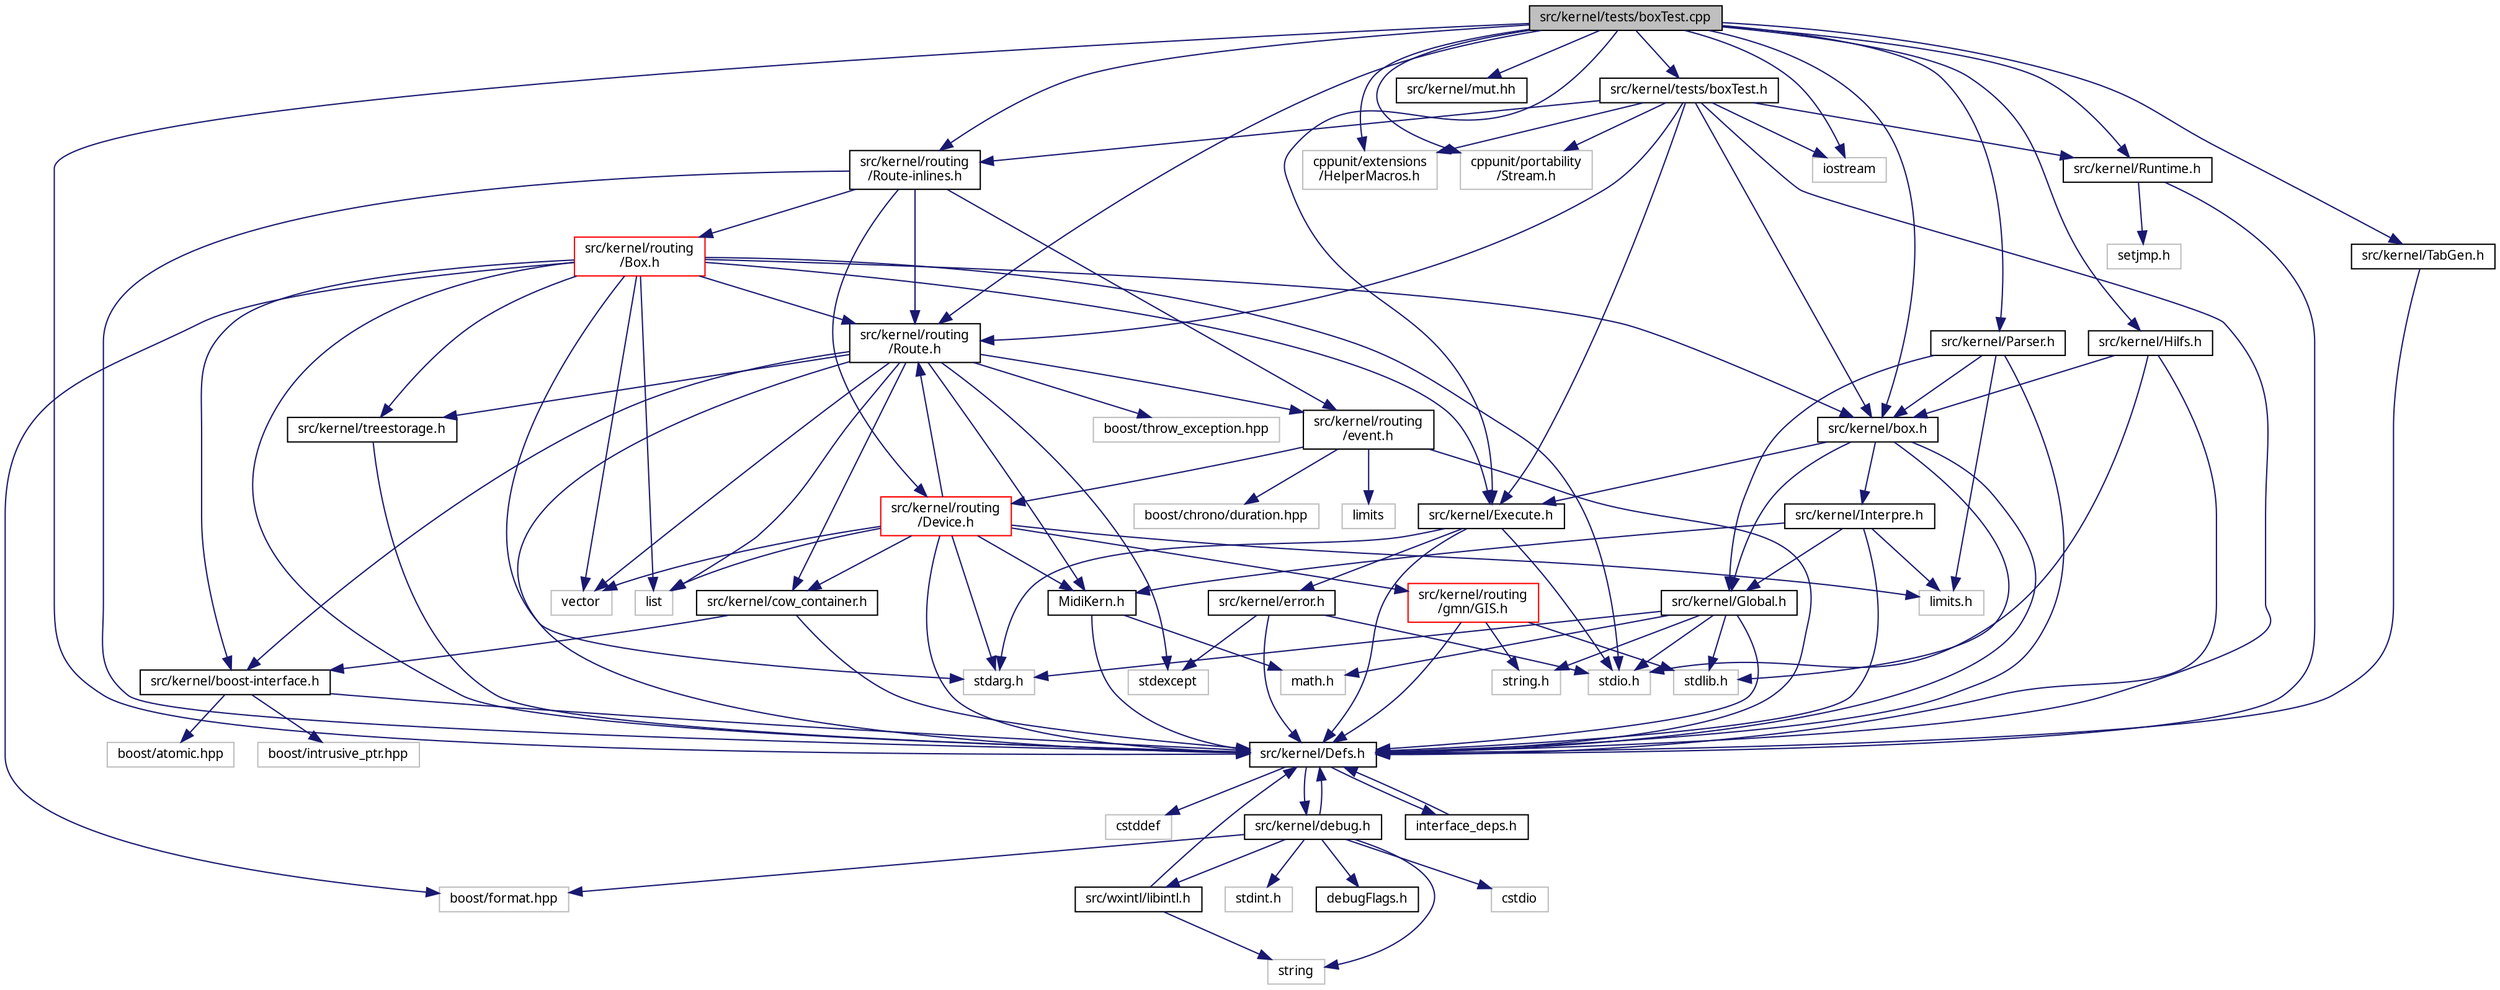 digraph "src/kernel/tests/boxTest.cpp"
{
  edge [fontname="Sans",fontsize="10",labelfontname="Sans",labelfontsize="10"];
  node [fontname="Sans",fontsize="10",shape=record];
  Node0 [label="src/kernel/tests/boxTest.cpp",height=0.2,width=0.4,color="black", fillcolor="grey75", style="filled", fontcolor="black"];
  Node0 -> Node1 [color="midnightblue",fontsize="10",style="solid",fontname="Sans"];
  Node1 [label="src/kernel/Defs.h",height=0.2,width=0.4,color="black", fillcolor="white", style="filled",URL="$d1/d73/Defs_8h.html",tooltip="Common definitions. "];
  Node1 -> Node2 [color="midnightblue",fontsize="10",style="solid",fontname="Sans"];
  Node2 [label="interface_deps.h",height=0.2,width=0.4,color="black", fillcolor="white", style="filled",URL="$de/ddd/interface__deps_8h.html"];
  Node2 -> Node1 [color="midnightblue",fontsize="10",style="solid",fontname="Sans"];
  Node1 -> Node3 [color="midnightblue",fontsize="10",style="solid",fontname="Sans"];
  Node3 [label="cstddef",height=0.2,width=0.4,color="grey75", fillcolor="white", style="filled"];
  Node1 -> Node4 [color="midnightblue",fontsize="10",style="solid",fontname="Sans"];
  Node4 [label="src/kernel/debug.h",height=0.2,width=0.4,color="black", fillcolor="white", style="filled",URL="$db/d16/debug_8h.html"];
  Node4 -> Node1 [color="midnightblue",fontsize="10",style="solid",fontname="Sans"];
  Node4 -> Node5 [color="midnightblue",fontsize="10",style="solid",fontname="Sans"];
  Node5 [label="src/wxintl/libintl.h",height=0.2,width=0.4,color="black", fillcolor="white", style="filled",URL="$d4/d64/libintl_8h.html"];
  Node5 -> Node1 [color="midnightblue",fontsize="10",style="solid",fontname="Sans"];
  Node5 -> Node6 [color="midnightblue",fontsize="10",style="solid",fontname="Sans"];
  Node6 [label="string",height=0.2,width=0.4,color="grey75", fillcolor="white", style="filled"];
  Node4 -> Node6 [color="midnightblue",fontsize="10",style="solid",fontname="Sans"];
  Node4 -> Node7 [color="midnightblue",fontsize="10",style="solid",fontname="Sans"];
  Node7 [label="cstdio",height=0.2,width=0.4,color="grey75", fillcolor="white", style="filled"];
  Node4 -> Node8 [color="midnightblue",fontsize="10",style="solid",fontname="Sans"];
  Node8 [label="boost/format.hpp",height=0.2,width=0.4,color="grey75", fillcolor="white", style="filled"];
  Node4 -> Node9 [color="midnightblue",fontsize="10",style="solid",fontname="Sans"];
  Node9 [label="stdint.h",height=0.2,width=0.4,color="grey75", fillcolor="white", style="filled"];
  Node4 -> Node10 [color="midnightblue",fontsize="10",style="solid",fontname="Sans"];
  Node10 [label="debugFlags.h",height=0.2,width=0.4,color="black", fillcolor="white", style="filled",URL="$d4/dab/debugFlags_8h.html",tooltip="Debug flags for mutabor debug mode. "];
  Node0 -> Node11 [color="midnightblue",fontsize="10",style="solid",fontname="Sans"];
  Node11 [label="cppunit/extensions\l/HelperMacros.h",height=0.2,width=0.4,color="grey75", fillcolor="white", style="filled"];
  Node0 -> Node12 [color="midnightblue",fontsize="10",style="solid",fontname="Sans"];
  Node12 [label="cppunit/portability\l/Stream.h",height=0.2,width=0.4,color="grey75", fillcolor="white", style="filled"];
  Node0 -> Node13 [color="midnightblue",fontsize="10",style="solid",fontname="Sans"];
  Node13 [label="src/kernel/box.h",height=0.2,width=0.4,color="black", fillcolor="white", style="filled",URL="$dc/d19/box_8h.html",tooltip="Description: Collect all properties, which are used by boxes. "];
  Node13 -> Node1 [color="midnightblue",fontsize="10",style="solid",fontname="Sans"];
  Node13 -> Node14 [color="midnightblue",fontsize="10",style="solid",fontname="Sans"];
  Node14 [label="src/kernel/Global.h",height=0.2,width=0.4,color="black", fillcolor="white", style="filled",URL="$dd/d40/Global_8h.html",tooltip="Global definitions (formerly in mutabor DLL) "];
  Node14 -> Node1 [color="midnightblue",fontsize="10",style="solid",fontname="Sans"];
  Node14 -> Node15 [color="midnightblue",fontsize="10",style="solid",fontname="Sans"];
  Node15 [label="stdio.h",height=0.2,width=0.4,color="grey75", fillcolor="white", style="filled"];
  Node14 -> Node16 [color="midnightblue",fontsize="10",style="solid",fontname="Sans"];
  Node16 [label="stdlib.h",height=0.2,width=0.4,color="grey75", fillcolor="white", style="filled"];
  Node14 -> Node17 [color="midnightblue",fontsize="10",style="solid",fontname="Sans"];
  Node17 [label="stdarg.h",height=0.2,width=0.4,color="grey75", fillcolor="white", style="filled"];
  Node14 -> Node18 [color="midnightblue",fontsize="10",style="solid",fontname="Sans"];
  Node18 [label="string.h",height=0.2,width=0.4,color="grey75", fillcolor="white", style="filled"];
  Node14 -> Node19 [color="midnightblue",fontsize="10",style="solid",fontname="Sans"];
  Node19 [label="math.h",height=0.2,width=0.4,color="grey75", fillcolor="white", style="filled"];
  Node13 -> Node20 [color="midnightblue",fontsize="10",style="solid",fontname="Sans"];
  Node20 [label="src/kernel/Interpre.h",height=0.2,width=0.4,color="black", fillcolor="white", style="filled",URL="$d2/dd8/Interpre_8h.html",tooltip="Interpreter for the logic at runtime. "];
  Node20 -> Node1 [color="midnightblue",fontsize="10",style="solid",fontname="Sans"];
  Node20 -> Node21 [color="midnightblue",fontsize="10",style="solid",fontname="Sans"];
  Node21 [label="MidiKern.h",height=0.2,width=0.4,color="black", fillcolor="white", style="filled",URL="$da/dfd/MidiKern_8h.html"];
  Node21 -> Node1 [color="midnightblue",fontsize="10",style="solid",fontname="Sans"];
  Node21 -> Node19 [color="midnightblue",fontsize="10",style="solid",fontname="Sans"];
  Node20 -> Node14 [color="midnightblue",fontsize="10",style="solid",fontname="Sans"];
  Node20 -> Node22 [color="midnightblue",fontsize="10",style="solid",fontname="Sans"];
  Node22 [label="limits.h",height=0.2,width=0.4,color="grey75", fillcolor="white", style="filled"];
  Node13 -> Node23 [color="midnightblue",fontsize="10",style="solid",fontname="Sans"];
  Node23 [label="src/kernel/Execute.h",height=0.2,width=0.4,color="black", fillcolor="white", style="filled",URL="$de/d11/Execute_8h.html",tooltip="Execute tuning changes. "];
  Node23 -> Node1 [color="midnightblue",fontsize="10",style="solid",fontname="Sans"];
  Node23 -> Node24 [color="midnightblue",fontsize="10",style="solid",fontname="Sans"];
  Node24 [label="src/kernel/error.h",height=0.2,width=0.4,color="black", fillcolor="white", style="filled",URL="$da/d41/error_8h.html"];
  Node24 -> Node1 [color="midnightblue",fontsize="10",style="solid",fontname="Sans"];
  Node24 -> Node15 [color="midnightblue",fontsize="10",style="solid",fontname="Sans"];
  Node24 -> Node25 [color="midnightblue",fontsize="10",style="solid",fontname="Sans"];
  Node25 [label="stdexcept",height=0.2,width=0.4,color="grey75", fillcolor="white", style="filled"];
  Node23 -> Node15 [color="midnightblue",fontsize="10",style="solid",fontname="Sans"];
  Node23 -> Node17 [color="midnightblue",fontsize="10",style="solid",fontname="Sans"];
  Node13 -> Node16 [color="midnightblue",fontsize="10",style="solid",fontname="Sans"];
  Node0 -> Node26 [color="midnightblue",fontsize="10",style="solid",fontname="Sans"];
  Node26 [label="src/kernel/mut.hh",height=0.2,width=0.4,color="black", fillcolor="white", style="filled",URL="$d6/d4e/mut_8hh.html"];
  Node0 -> Node27 [color="midnightblue",fontsize="10",style="solid",fontname="Sans"];
  Node27 [label="src/kernel/tests/boxTest.h",height=0.2,width=0.4,color="black", fillcolor="white", style="filled",URL="$dc/d2f/boxTest_8h.html"];
  Node27 -> Node1 [color="midnightblue",fontsize="10",style="solid",fontname="Sans"];
  Node27 -> Node11 [color="midnightblue",fontsize="10",style="solid",fontname="Sans"];
  Node27 -> Node12 [color="midnightblue",fontsize="10",style="solid",fontname="Sans"];
  Node27 -> Node28 [color="midnightblue",fontsize="10",style="solid",fontname="Sans"];
  Node28 [label="src/kernel/routing\l/Route.h",height=0.2,width=0.4,color="black", fillcolor="white", style="filled",URL="$d1/d65/Route_8h.html",tooltip="Routing. "];
  Node28 -> Node1 [color="midnightblue",fontsize="10",style="solid",fontname="Sans"];
  Node28 -> Node29 [color="midnightblue",fontsize="10",style="solid",fontname="Sans"];
  Node29 [label="src/kernel/cow_container.h",height=0.2,width=0.4,color="black", fillcolor="white", style="filled",URL="$da/d28/cow__container_8h.html",tooltip="Copy on write container. "];
  Node29 -> Node1 [color="midnightblue",fontsize="10",style="solid",fontname="Sans"];
  Node29 -> Node30 [color="midnightblue",fontsize="10",style="solid",fontname="Sans"];
  Node30 [label="src/kernel/boost-interface.h",height=0.2,width=0.4,color="black", fillcolor="white", style="filled",URL="$d1/da4/boost-interface_8h.html",tooltip="Interface to the boost library. "];
  Node30 -> Node1 [color="midnightblue",fontsize="10",style="solid",fontname="Sans"];
  Node30 -> Node31 [color="midnightblue",fontsize="10",style="solid",fontname="Sans"];
  Node31 [label="boost/atomic.hpp",height=0.2,width=0.4,color="grey75", fillcolor="white", style="filled"];
  Node30 -> Node32 [color="midnightblue",fontsize="10",style="solid",fontname="Sans"];
  Node32 [label="boost/intrusive_ptr.hpp",height=0.2,width=0.4,color="grey75", fillcolor="white", style="filled"];
  Node28 -> Node21 [color="midnightblue",fontsize="10",style="solid",fontname="Sans"];
  Node28 -> Node33 [color="midnightblue",fontsize="10",style="solid",fontname="Sans"];
  Node33 [label="src/kernel/treestorage.h",height=0.2,width=0.4,color="black", fillcolor="white", style="filled",URL="$db/dbe/treestorage_8h.html",tooltip="abstract class for tree like storage "];
  Node33 -> Node1 [color="midnightblue",fontsize="10",style="solid",fontname="Sans"];
  Node28 -> Node30 [color="midnightblue",fontsize="10",style="solid",fontname="Sans"];
  Node28 -> Node34 [color="midnightblue",fontsize="10",style="solid",fontname="Sans"];
  Node34 [label="list",height=0.2,width=0.4,color="grey75", fillcolor="white", style="filled"];
  Node28 -> Node35 [color="midnightblue",fontsize="10",style="solid",fontname="Sans"];
  Node35 [label="vector",height=0.2,width=0.4,color="grey75", fillcolor="white", style="filled"];
  Node28 -> Node25 [color="midnightblue",fontsize="10",style="solid",fontname="Sans"];
  Node28 -> Node36 [color="midnightblue",fontsize="10",style="solid",fontname="Sans"];
  Node36 [label="boost/throw_exception.hpp",height=0.2,width=0.4,color="grey75", fillcolor="white", style="filled"];
  Node28 -> Node37 [color="midnightblue",fontsize="10",style="solid",fontname="Sans"];
  Node37 [label="src/kernel/routing\l/event.h",height=0.2,width=0.4,color="black", fillcolor="white", style="filled",URL="$dd/d20/event_8h.html"];
  Node37 -> Node1 [color="midnightblue",fontsize="10",style="solid",fontname="Sans"];
  Node37 -> Node38 [color="midnightblue",fontsize="10",style="solid",fontname="Sans"];
  Node38 [label="src/kernel/routing\l/Device.h",height=0.2,width=0.4,color="red", fillcolor="white", style="filled",URL="$de/d05/Device_8h.html",tooltip="Routing. "];
  Node38 -> Node1 [color="midnightblue",fontsize="10",style="solid",fontname="Sans"];
  Node38 -> Node29 [color="midnightblue",fontsize="10",style="solid",fontname="Sans"];
  Node38 -> Node39 [color="midnightblue",fontsize="10",style="solid",fontname="Sans"];
  Node39 [label="src/kernel/routing\l/gmn/GIS.h",height=0.2,width=0.4,color="red", fillcolor="white", style="filled",URL="$dd/d4d/GIS_8h.html"];
  Node39 -> Node1 [color="midnightblue",fontsize="10",style="solid",fontname="Sans"];
  Node39 -> Node18 [color="midnightblue",fontsize="10",style="solid",fontname="Sans"];
  Node39 -> Node16 [color="midnightblue",fontsize="10",style="solid",fontname="Sans"];
  Node38 -> Node28 [color="midnightblue",fontsize="10",style="solid",fontname="Sans"];
  Node38 -> Node21 [color="midnightblue",fontsize="10",style="solid",fontname="Sans"];
  Node38 -> Node35 [color="midnightblue",fontsize="10",style="solid",fontname="Sans"];
  Node38 -> Node34 [color="midnightblue",fontsize="10",style="solid",fontname="Sans"];
  Node38 -> Node22 [color="midnightblue",fontsize="10",style="solid",fontname="Sans"];
  Node38 -> Node17 [color="midnightblue",fontsize="10",style="solid",fontname="Sans"];
  Node37 -> Node49 [color="midnightblue",fontsize="10",style="solid",fontname="Sans"];
  Node49 [label="boost/chrono/duration.hpp",height=0.2,width=0.4,color="grey75", fillcolor="white", style="filled"];
  Node37 -> Node50 [color="midnightblue",fontsize="10",style="solid",fontname="Sans"];
  Node50 [label="limits",height=0.2,width=0.4,color="grey75", fillcolor="white", style="filled"];
  Node27 -> Node51 [color="midnightblue",fontsize="10",style="solid",fontname="Sans"];
  Node51 [label="src/kernel/routing\l/Route-inlines.h",height=0.2,width=0.4,color="black", fillcolor="white", style="filled",URL="$d2/d2c/Route-inlines_8h.html"];
  Node51 -> Node1 [color="midnightblue",fontsize="10",style="solid",fontname="Sans"];
  Node51 -> Node28 [color="midnightblue",fontsize="10",style="solid",fontname="Sans"];
  Node51 -> Node38 [color="midnightblue",fontsize="10",style="solid",fontname="Sans"];
  Node51 -> Node52 [color="midnightblue",fontsize="10",style="solid",fontname="Sans"];
  Node52 [label="src/kernel/routing\l/Box.h",height=0.2,width=0.4,color="red", fillcolor="white", style="filled",URL="$de/d0f/Box_8h.html",tooltip="Mutabor Box for C++. "];
  Node52 -> Node1 [color="midnightblue",fontsize="10",style="solid",fontname="Sans"];
  Node52 -> Node33 [color="midnightblue",fontsize="10",style="solid",fontname="Sans"];
  Node52 -> Node30 [color="midnightblue",fontsize="10",style="solid",fontname="Sans"];
  Node52 -> Node28 [color="midnightblue",fontsize="10",style="solid",fontname="Sans"];
  Node52 -> Node23 [color="midnightblue",fontsize="10",style="solid",fontname="Sans"];
  Node52 -> Node13 [color="midnightblue",fontsize="10",style="solid",fontname="Sans"];
  Node52 -> Node35 [color="midnightblue",fontsize="10",style="solid",fontname="Sans"];
  Node52 -> Node34 [color="midnightblue",fontsize="10",style="solid",fontname="Sans"];
  Node52 -> Node17 [color="midnightblue",fontsize="10",style="solid",fontname="Sans"];
  Node52 -> Node15 [color="midnightblue",fontsize="10",style="solid",fontname="Sans"];
  Node52 -> Node8 [color="midnightblue",fontsize="10",style="solid",fontname="Sans"];
  Node51 -> Node37 [color="midnightblue",fontsize="10",style="solid",fontname="Sans"];
  Node27 -> Node54 [color="midnightblue",fontsize="10",style="solid",fontname="Sans"];
  Node54 [label="src/kernel/Runtime.h",height=0.2,width=0.4,color="black", fillcolor="white", style="filled",URL="$d5/d84/Runtime_8h.html",tooltip="Runtime functions of the (mainly C) old kernel of Mutabor. "];
  Node54 -> Node1 [color="midnightblue",fontsize="10",style="solid",fontname="Sans"];
  Node54 -> Node55 [color="midnightblue",fontsize="10",style="solid",fontname="Sans"];
  Node55 [label="setjmp.h",height=0.2,width=0.4,color="grey75", fillcolor="white", style="filled"];
  Node27 -> Node23 [color="midnightblue",fontsize="10",style="solid",fontname="Sans"];
  Node27 -> Node13 [color="midnightblue",fontsize="10",style="solid",fontname="Sans"];
  Node27 -> Node41 [color="midnightblue",fontsize="10",style="solid",fontname="Sans"];
  Node41 [label="iostream",height=0.2,width=0.4,color="grey75", fillcolor="white", style="filled"];
  Node0 -> Node28 [color="midnightblue",fontsize="10",style="solid",fontname="Sans"];
  Node0 -> Node51 [color="midnightblue",fontsize="10",style="solid",fontname="Sans"];
  Node0 -> Node54 [color="midnightblue",fontsize="10",style="solid",fontname="Sans"];
  Node0 -> Node23 [color="midnightblue",fontsize="10",style="solid",fontname="Sans"];
  Node0 -> Node56 [color="midnightblue",fontsize="10",style="solid",fontname="Sans"];
  Node56 [label="src/kernel/TabGen.h",height=0.2,width=0.4,color="black", fillcolor="white", style="filled",URL="$d6/d68/TabGen_8h.html",tooltip="Table generators for the Mutabor engine. "];
  Node56 -> Node1 [color="midnightblue",fontsize="10",style="solid",fontname="Sans"];
  Node0 -> Node57 [color="midnightblue",fontsize="10",style="solid",fontname="Sans"];
  Node57 [label="src/kernel/Parser.h",height=0.2,width=0.4,color="black", fillcolor="white", style="filled",URL="$d6/d0c/Parser_8h.html"];
  Node57 -> Node1 [color="midnightblue",fontsize="10",style="solid",fontname="Sans"];
  Node57 -> Node13 [color="midnightblue",fontsize="10",style="solid",fontname="Sans"];
  Node57 -> Node14 [color="midnightblue",fontsize="10",style="solid",fontname="Sans"];
  Node57 -> Node22 [color="midnightblue",fontsize="10",style="solid",fontname="Sans"];
  Node0 -> Node58 [color="midnightblue",fontsize="10",style="solid",fontname="Sans"];
  Node58 [label="src/kernel/Hilfs.h",height=0.2,width=0.4,color="black", fillcolor="white", style="filled",URL="$d2/d32/Hilfs_8h.html",tooltip="Description. "];
  Node58 -> Node1 [color="midnightblue",fontsize="10",style="solid",fontname="Sans"];
  Node58 -> Node13 [color="midnightblue",fontsize="10",style="solid",fontname="Sans"];
  Node58 -> Node15 [color="midnightblue",fontsize="10",style="solid",fontname="Sans"];
  Node0 -> Node41 [color="midnightblue",fontsize="10",style="solid",fontname="Sans"];
}
